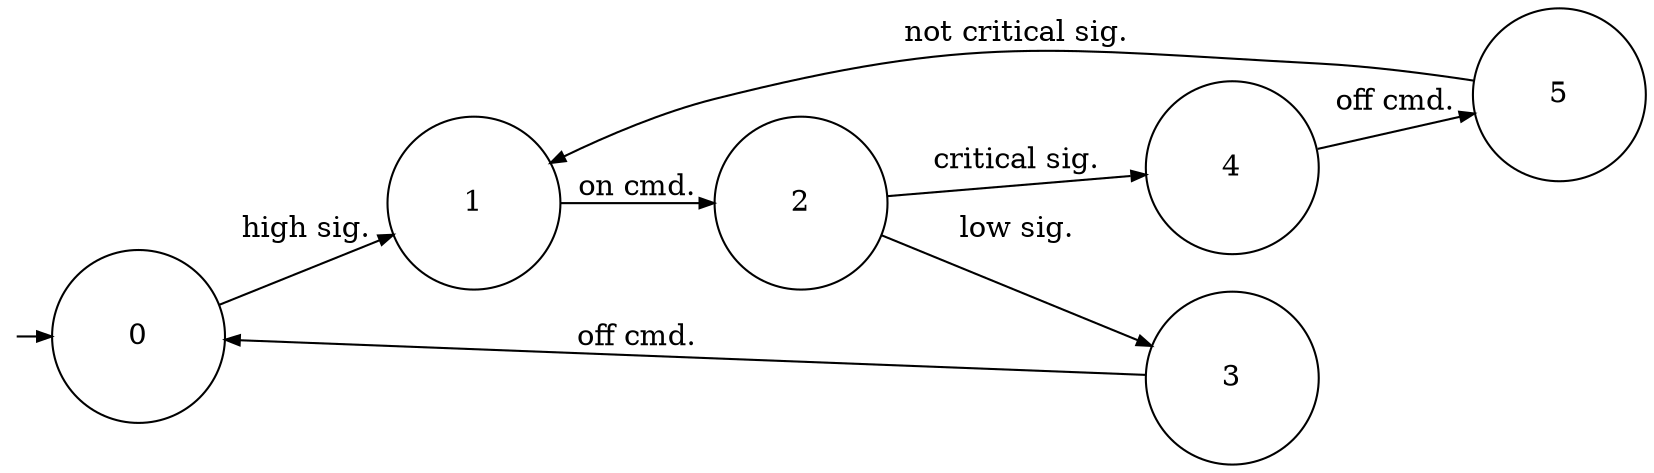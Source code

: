 digraph 0 {
  graph [pack=true rankdir=LR ranksep=0 margin=0];
  node [shape=circle color=black width=1.15 height=1.15 fixedsize=true]
  edge [arrowsize=0.7]

  zz [label="" color="white" fillcolor="white" shape="circle" style="filled" 
      width=0.05 height=0.05 fixedsize=true ];
  zz -> 0 [label=""];

	0 [label="0" ];
	1 [label="1" shape="circle"];
	2 [label="2" ];
	3 [label="3" shape="circle"];
	4 [label="4" shape="circle"];
	5 [label="5" ];
	0 -> 1 [label="high sig."];
	1 -> 2 [label="on cmd."];
	2 -> 3 [label="low sig."];
	2 -> 4 [label="critical sig."];
	3 -> 0 [label="off cmd."];
	4 -> 5 [label="off cmd."];
	5 -> 1 [label="not critical sig."];
}

